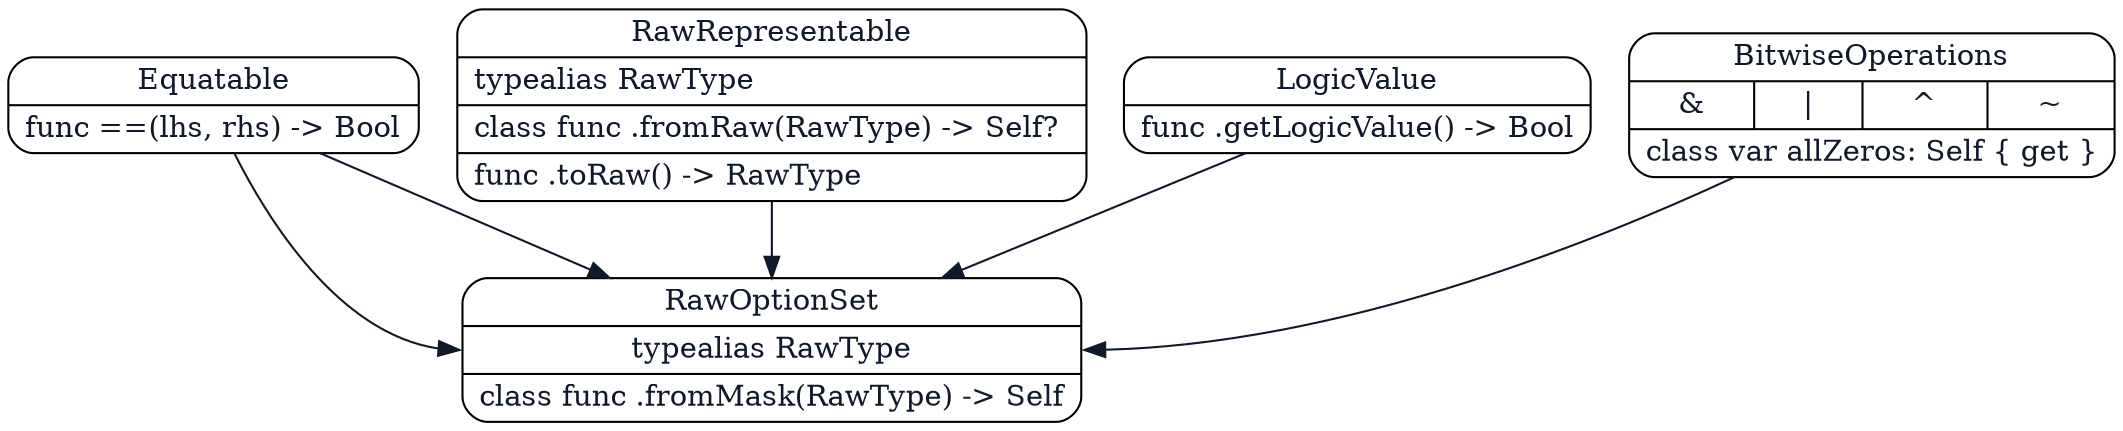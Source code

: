 digraph G {
  // General Settings
  graph [
         truecolor=true
         bgcolor="#FFFFFF00"
         fontname = "mono"
         splines=true
         ];
  node [
        shape="Mrecord"
        style=filled
        fillcolor="#FFFFFF"
        fontcolor="#0F192A"
        bgcolor=white
        ];
  edge [
        color="#0F192A"
        ];
  "Equatable" [
      label="{ Equatable | func ==(lhs, rhs) -&gt; Bool}"
      ];

  "RawRepresentable" [
      label="{ RawRepresentable | typealias RawType \l| class func .fromRaw(RawType) -&gt; Self? \l| func .toRaw() -&gt; RawType\l}"
      ];

  "RawOptionSet" [
      label="{ RawOptionSet |<f1> typealias RawType | class func .fromMask(RawType) -&gt; Self}"
      ];

  "LogicValue" [
      label="{ LogicValue | func .getLogicValue() -&gt; Bool}"
      ];

  "BitwiseOperations" [
      label="{ BitwiseOperations | {\& | \| | ^ | ~} | class var allZeros: Self \{ get \}}"
      ];

  "Equatable" -> "RawOptionSet";
  "RawRepresentable" -> "RawOptionSet";
  "LogicValue" -> "RawOptionSet";
  "BitwiseOperations" -> "RawOptionSet":f1;
  "Equatable" -> "RawOptionSet":f1;
}
